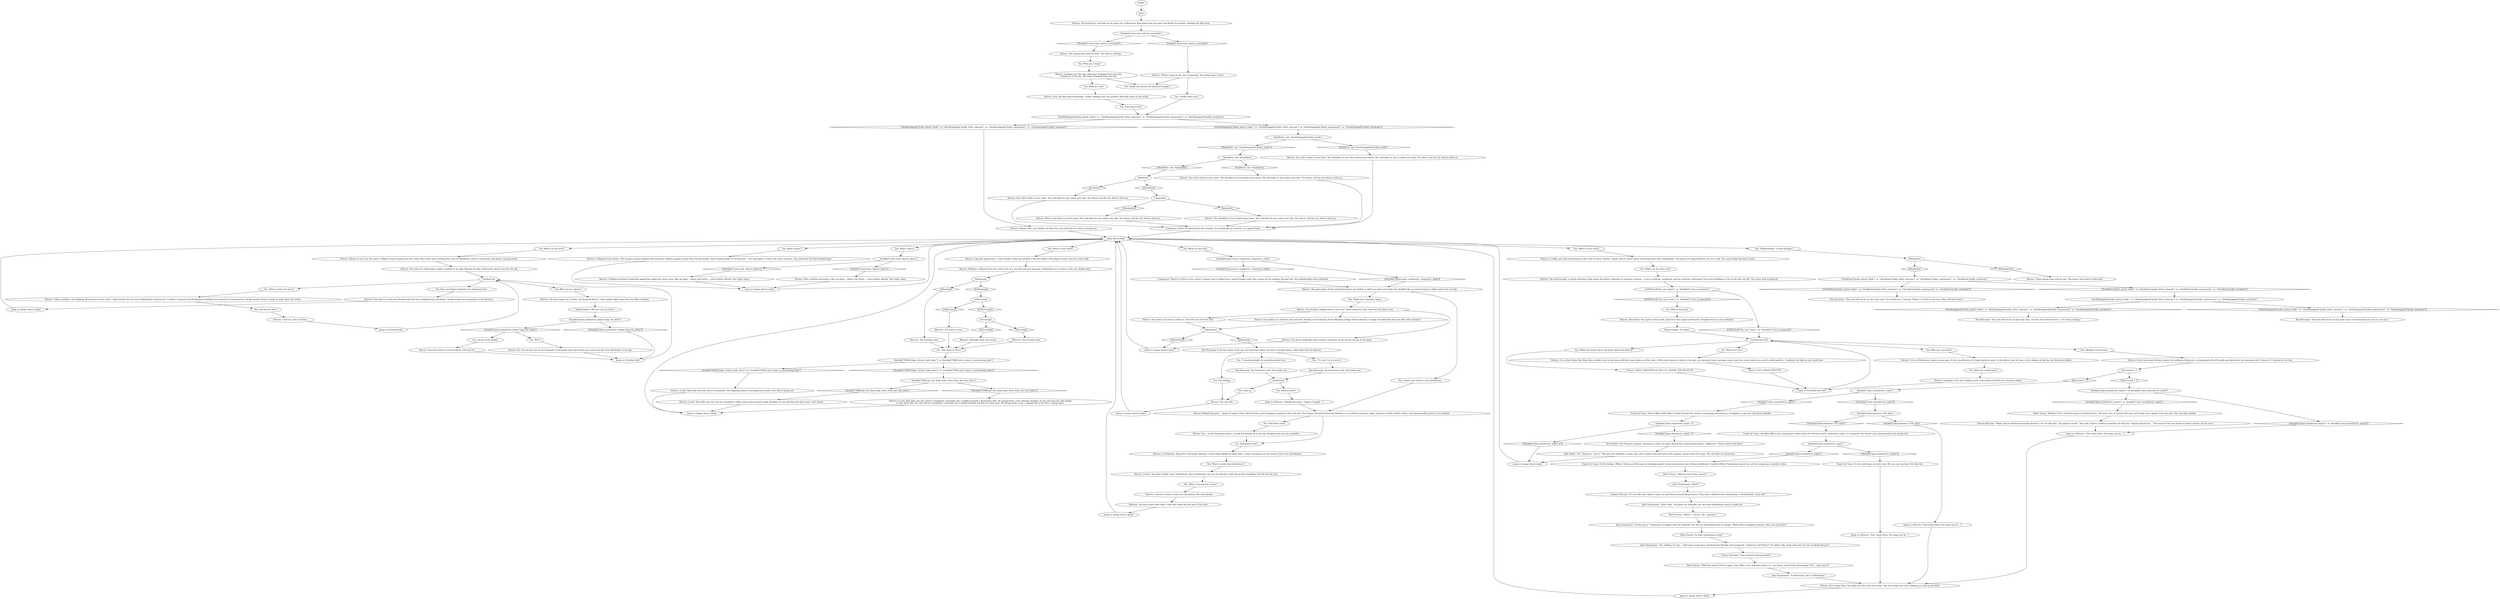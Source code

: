 # PLAZA ORB / rain shivers
# rain shivers
# ==================================================
digraph G {
	  0 [label="START"];
	  1 [label="input"];
	  2 [label="Shivers: Sheets of rain over the water. A flight of stairs leading into the ocean. Wave after wave washing the coast of Martinaise, with its motorboats and gently swaying reeds."];
	  3 [label="Shivers: The rain falls."];
	  4 [label="Shivers: A yard. Rain falls onto the roof of a woodshed. The lingering odour of decomposition mixes with that of damp soil."];
	  5 [label="Mack Torson: \"Wonder if Vic's found his long lost boyfriend yet.\" He looks over at Chester McLaine and breaks into a laugh at his own joke. The rain falls outside."];
	  6 [label="Variable[\"plaza.sense_rainshivers_composure_cloak\"]"];
	  7 [label="Variable[\"plaza.sense_rainshivers_composure_cloak\"]", shape=diamond];
	  8 [label="!(Variable[\"plaza.sense_rainshivers_composure_cloak\"])", shape=diamond];
	  9 [label="Jump to: [Shivers: \"Behind the gates -- heaps of supply...\"]"];
	  10 [label="Esprit de Corps: On the bridge, Officers Torson and McLaine are standing guard. Torson wears jeans and a fishnet wifebeater. Satellite-Officer Vicquemare passes by, and the young man remarks to him..."];
	  11 [label="Rhetoric: Midnight news and reruns."];
	  12 [label="Variable[\"plaza.rainshivers_esprit_2\"]"];
	  13 [label="Variable[\"plaza.rainshivers_esprit_2\"]", shape=diamond];
	  14 [label="!(Variable[\"plaza.rainshivers_esprit_2\"])", shape=diamond];
	  15 [label="You: What am I doing?"];
	  16 [label="Shivers: Looking up at the sky, cold water dripping from your hair.\nLooking up at the sky, cold water dripping from your hat."];
	  17 [label="You: What is beyond the Couron?"];
	  18 [label="Jump to: [Untitled hub]"];
	  19 [label="You: Will I?"];
	  20 [label="Esprit de Corps: It's the only home you have now. But you can't go back. Not like this."];
	  21 [label="IsAfternoon()"];
	  22 [label="IsAfternoon()", shape=diamond];
	  23 [label="!(IsAfternoon())", shape=diamond];
	  24 [label="Shivers: A traffic jam. Rain thrumming on the roofs of motor vehicles. Inside, drivers watch water streaming down their windshields. The statue of a king shudders, he too is cold. The canal bridge has been raised."];
	  25 [label="You: Who are you, ghosts?"];
	  26 [label="Shivers: No. You are just one of the hundreds of thousands who watch them rise across the bay from Martinaise every day."];
	  27 [label="Shivers: Two green snakeskin shoes stand at attention on the mosaic paving of the plaza."];
	  28 [label="Shivers: Standing in the rain, looking north, where Jamrock Rock City stretches inland."];
	  29 [label="Chester McLaine: \"That would be *irresponsible*.\""];
	  30 [label="IsKimHere()"];
	  31 [label="IsKimHere()", shape=diamond];
	  32 [label="!(IsKimHere())", shape=diamond];
	  33 [label="HasShirt()"];
	  34 [label="HasShirt()", shape=diamond];
	  35 [label="!(HasShirt())", shape=diamond];
	  36 [label="Variable[\"coast.snow_shivers_above\"]"];
	  37 [label="Variable[\"coast.snow_shivers_above\"]", shape=diamond];
	  38 [label="!(Variable[\"coast.snow_shivers_above\"])", shape=diamond];
	  39 [label="Nix Gottlieb: The Precinct surgeon, chewing on a piece of candy, throws her a questioning glance, walking by: \"Need a hand with that?\""];
	  41 [label="You: How does it feel?"];
	  42 [label="Shivers: The great gates of the industrial harbour are locked. A chill runs down your back. You shudder like an animal trying to shake water from its hide."];
	  43 [label="Rhetoric: You have never been there. They don't need the law east of the river."];
	  44 [label="Jump to: [Untitled hub]"];
	  45 [label="Jump to: [mega shivers hjub]"];
	  46 [label="Shivers: A yard. Rain falls onto the roof of a woodshed. Coal leaks into a puddle beneath a dead man's feet. He swings from a tree, bloated. Droplets of rain slip from his cold cheeks.\nA yard. Rain falls onto the roof of a woodshed. Coal leaks into a puddle beneath the feet of a dead man. He swings from a tree, a gaping hole in his bare, rotting chest. "];
	  47 [label="Variable[\"plaza.rainshivers_esprit\"]  or  Variable[\"coast.snowshivers_esprit\"]"];
	  48 [label="Variable[\"plaza.rainshivers_esprit\"]  or  Variable[\"coast.snowshivers_esprit\"]", shape=diamond];
	  49 [label="!(Variable[\"plaza.rainshivers_esprit\"]  or  Variable[\"coast.snowshivers_esprit\"])", shape=diamond];
	  50 [label="Chester McLaine: \"Mack, they're *hetero-sexual life partners*. It's not like that,\" his partner smirks. \"But yeah. There's trouble in paradise for that duo, Tequila Sunset has...\" The sound of the rain grows so loud it drowns out his voice."];
	  51 [label="Shivers: Your hair sticks to your forehead, cold and wet."];
	  52 [label="You: And closer to here?"];
	  53 [label="You: \"It's cool. I'm in control.\""];
	  54 [label="You: Look up."];
	  55 [label="Jump to: [mega shivers hjub]"];
	  56 [label="Shivers: To be in Martinaise, where no one goes. At the run-off point of a long-forgotten canal, in the whitest part of town. In the shadow of the day the Revolution failed."];
	  57 [label="Shivers: In the rain-swept distance above the rooftops of Jamrock, a re-purposed silk mill stands perched above the motorway exit. Precinct 41 hunches in the rain."];
	  58 [label="Jean Vicquemare: \"No, nothing. It's just... Judit went to his place and found the Monday mail unopened. I think he's still *there*. You didn't, like, drink with him over the weekend did you?\""];
	  59 [label="Mack Torson: \"With that animal? Never again, man. What, is he still down there, in... you know, south of the interchange? The... what was it?\""];
	  60 [label="Shivers: Your shirt sticks to your chest. The shoulders of your disco blazer grow heavy. The cold finds its way in under your skin. You shiver, and the city shivers with you."];
	  61 [label="You: What's in the south?"];
	  62 [label="You: Say nothing."];
	  63 [label="Shivers: Hallways collapsed from the mortar hits of a war that was lost long ago. Clotheslines go to waste in the rain. Radios play."];
	  64 [label="Shivers: More coalition aerostatics. Way up there -- where rain forms -- rotors flutter silently. Your sight clears."];
	  65 [label="Esprit de Corps: Patrol Officer Judit Minot stands beneath the awning overhanging the entrance, struggling to open her big black umbrella."];
	  66 [label="Shivers: You shudder, looking down at your feet. Dirty rainwater runs veins into the plaza snow."];
	  67 [label="Shivers: A silvery curtain of rain over the houses. The class divide."];
	  68 [label="Shivers: Urban coastline, rain dripping off eternite-covered roofs. Cinder blocks left over from half-finished construction. A defunct research and development building once seized by revolutionaries. An old wooden church stands on stilts above the water."];
	  69 [label="Shivers: The skyscrapers of La Delta, the financial district. Faint golden light seeps from the office windows."];
	  70 [label="IsKimHere()"];
	  71 [label="IsKimHere()", shape=diamond];
	  72 [label="!(IsKimHere())", shape=diamond];
	  73 [label="Kim Kitsuragi: From the corner of his eye, the lieutenant gives your feet a worried glance. Rain drips from his glasses."];
	  74 [label="You: What am I doing here?"];
	  75 [label="You: Shudder, look further..."];
	  76 [label="Rhetoric: The evening news."];
	  77 [label="Jump to: [Shivers: \"Your vision blurs. You wipe your fa...\"]"];
	  78 [label="Shivers: Humid. Your coat shields you from the rain while the city shivers around you."];
	  79 [label="Jump to: [mega shivers hjub]"];
	  80 [label="Kim Kitsuragi: The lieutenant nods, then looks east."];
	  81 [label="You: Where do I live?"];
	  82 [label="Rhetoric: The morning news."];
	  83 [label="HasShirt()  and  CheckEquipped(\"jacket_suede\")"];
	  84 [label="HasShirt()  and  CheckEquipped(\"jacket_suede\")", shape=diamond];
	  85 [label="!(HasShirt()  and  CheckEquipped(\"jacket_suede\"))", shape=diamond];
	  86 [label="You: What is in the west?"];
	  87 [label="You: Clench your teeth to stop shuddering."];
	  88 [label="You: And beyond that?"];
	  89 [label="Kim Kitsuragi: The lieutenant nods, then looks east."];
	  90 [label="Untitled hub"];
	  91 [label="Untitled hub (02)"];
	  92 [label="Shivers: Coalition aerostatics hang like apparitions under the cloud cover. Way up there -- where rain forms -- rotors flutter silently. Your sight clears."];
	  93 [label="CheckEquipped(\"jacket_patrol_cloak\")  or  CheckEquipped(\"jacket_fritte_raincoat\")  or  CheckEquipped(\"jacket_nansencoat\")  or  CheckEquipped(\"jacket_navalcoat\")"];
	  94 [label="CheckEquipped(\"jacket_patrol_cloak\")  or  CheckEquipped(\"jacket_fritte_raincoat\")  or  CheckEquipped(\"jacket_nansencoat\")  or  CheckEquipped(\"jacket_navalcoat\")", shape=diamond];
	  95 [label="!(CheckEquipped(\"jacket_patrol_cloak\")  or  CheckEquipped(\"jacket_fritte_raincoat\")  or  CheckEquipped(\"jacket_nansencoat\")  or  CheckEquipped(\"jacket_navalcoat\"))", shape=diamond];
	  96 [label="Judit Minot: \"No. Thank you. I got it.\" She gets the umbrella to open, and, with a quick smile and nod to the surgeon, sprints down the steps. The rain falls all around her..."];
	  97 [label="You: And before that?"];
	  98 [label="Shivers: Capeside apartments -- tower blocks crowd one another, 4.46 mm bullets still lodged in their war-torn stone walls."];
	  99 [label="Shivers: You realize you have no shoes on. Your feet are red with cold."];
	  100 [label="You: What is there?"];
	  101 [label="Jean Vicquemare: \"Huh? Yeah.\" He opens his umbrella, but the wind immediately turns it inside out."];
	  102 [label="Mack Torson: \"Hetero -- sexual. Life -- partners.\""];
	  103 [label="Variable[\"plaza.kineema_57th_hub\"]"];
	  104 [label="Variable[\"plaza.kineema_57th_hub\"]", shape=diamond];
	  105 [label="!(Variable[\"plaza.kineema_57th_hub\"])", shape=diamond];
	  106 [label="Shivers: Your shirt sticks to your chest. The shoulders of your jacket grow heavy. The cold finds its way under your skin. You shiver, and the city shivers with you."];
	  107 [label="Shivers: A yard. Rain falls onto the roof of a woodshed. Filthy water pools around a body. Droplets of rain slip from the dead man's cold cheeks."];
	  108 [label="Jump to: [Shivers: \"Your vision blurs. You wipe your fa...\"]"];
	  109 [label="You: What's below?"];
	  110 [label="You: Run your fingers through your dampened hair."];
	  111 [label="You: Let go of the feeling."];
	  112 [label="Jump to: [Untitled hub (02)]"];
	  113 [label="Esprit de Corps: Satellite-Officer Jean Vicquemare rushes down the Precinct stairs, umbrella in hand. It's unopened. He doesn't seem pleased about the spring rain."];
	  114 [label="Variable[\"plaza.rainshivers_esprit\"]"];
	  115 [label="Variable[\"plaza.rainshivers_esprit\"]", shape=diamond];
	  116 [label="!(Variable[\"plaza.rainshivers_esprit\"])", shape=diamond];
	  117 [label="Jean Vicquemare: \"What?\""];
	  118 [label="Shivers: Your shirt sticks to your chest. The cold finds its way under your skin. You shiver, and the city shivers with you."];
	  119 [label="You: What's in the north?"];
	  120 [label="Composure: There's a Frittte on the corner. A plastic coat is folded into a small triangle under the counter by the window. Beyond that, the strikebreakers have gathered."];
	  121 [label="Shivers: These spring thaw will not last. The winter will return to Revachol."];
	  122 [label="You: What is down the shore?"];
	  123 [label="Shivers: YOU CANNOT RETURN."];
	  124 [label="You: Where the hood, where the hood, where the hood at?"];
	  125 [label="Shivers: HAVE A BROTHER IN THE CUT. WHERE THE WOOD AT?"];
	  126 [label="Jean Vicquemare: \"In Martinaise. He's in Martinaise.\""];
	  127 [label="HasJacket()"];
	  128 [label="HasJacket()", shape=diamond];
	  129 [label="!(HasJacket())", shape=diamond];
	  130 [label="Shivers: Winter's grip on the city is loosening. The spring thaw is here."];
	  131 [label="You: Finally. What now?"];
	  132 [label="Shivers: Grey sky like great battleships, clouds colliding with one another. Rain falls down on the world."];
	  133 [label="You: Shake your shoulders again."];
	  134 [label="Shivers: Collapsed storm drains. Old sewage systems flooded with rainwater. Hidden weapon caches from the Revolution. Doors leading down to Le Royaume -- the catacombs to which, for three centuries, they delivered the blue-blooded dead."];
	  135 [label="Untitled hub"];
	  136 [label="Jean Vicquemare: \"Funny apery.\" Vicquemare struggles with his umbrella, the ribs are protruding from its canopy. \"Male-centric workplace humour. Have you seen him?\""];
	  137 [label="Kim Kitsuragi: \"This rain will not let up any time soon. You should get a raincoat. There's a Frittte to the east. They sell them there.\""];
	  138 [label="Kim Kitsuragi: \"This rain will not let up any time soon. At least we're dressed for it -- let's keep moving.\""];
	  139 [label="HasShirt()  and  HasJacket()"];
	  140 [label="HasShirt()  and  HasJacket()", shape=diamond];
	  141 [label="!(HasShirt()  and  HasJacket())", shape=diamond];
	  142 [label="Shivers: The shoulders of your jacket grow heavy. The cold finds its way under your skin. You shiver, and the city shivers with you."];
	  143 [label="Shivers: Water runs down your bare chest. The cold finds its way under your skin. You shiver, and the city shivers with you."];
	  144 [label="DayCount() < 3"];
	  145 [label="DayCount() < 3", shape=diamond];
	  146 [label="!(DayCount() < 3)", shape=diamond];
	  147 [label="You: What do I see?"];
	  148 [label="Composure: You're not dressed for this weather. You should get an overcoat, or a patrol cloak."];
	  149 [label="Inland Empire: Will you ever go there?"];
	  150 [label="Shivers: Revachol is the capital of the world. Jamrock is the capital of Revachol. Droplets form on your eyelashes."];
	  151 [label="You: \"I should probably do something about this.\""];
	  152 [label="Jump to: [mega shivers hjub]"];
	  153 [label="You: Shake the shivers off. [Discard thought.]"];
	  154 [label="Shivers: Behind the gates -- heaps of supply crates. Red and blue metal shipping containers slick with rain. The Greater Revachol Industrial Harbour is an artificial mountain range. Immense wealth resides within, and immeasurable poverty in its shadow."];
	  155 [label="Shivers: Coal City, end of all lines."];
	  156 [label="You: Why am I not there?"];
	  157 [label="Shivers: On a street there that flows like a muddy river in the snow, with fire traps rising on either side. A film rental opens its doors to the rain, an armoured motor carriage rushes past the corner where you used to walk together... Suddenly, the hair on your back rises."];
	  158 [label="Shivers: The ruins of a half-sunken seafort crumble on an inlet. Beyond the Bay of Revachol, ghosts rise into the sky."];
	  159 [label="Jump to: [mega shivers hjub]"];
	  160 [label="You: What's above?"];
	  161 [label="You: \"Motherfucker.\" [Finish thought.]"];
	  162 [label="Shivers: Your hair is an oily mess flecked with ash from neighbouring coal plants. Smoke stacks rise somewhere in the distance."];
	  163 [label="Mack Torson: \"Where's your homo, homey?\""];
	  164 [label="Jump to: [mega shivers hjub]"];
	  165 [label="Kim Kitsuragi: \"This rain will not let up any time soon. I'd recommend you put on your coat.\""];
	  166 [label="Rhetoric: The news at noon."];
	  167 [label="Variable[\"TASK.get_the_dead_body_down_from_the_tree_done\"]"];
	  168 [label="Variable[\"TASK.get_the_dead_body_down_from_the_tree_done\"]", shape=diamond];
	  169 [label="!(Variable[\"TASK.get_the_dead_body_down_from_the_tree_done\"])", shape=diamond];
	  170 [label="Shivers: All around you, rain falls on the great city of Revachol. Rain drips from the eaves and floods the gutters, washing the filth away."];
	  171 [label="mega shivers hjub"];
	  172 [label="Shivers: Couron, the lower middle class. Distributary after distributary cuts the city blocks in half. Seven-story buildings trail off into the rain."];
	  173 [label="You: What's on the other side?"];
	  174 [label="Shivers: The road ascends; a raised motorway loops above the ghetto. Beneath its concrete columns -- a sea of rooftops, woodwork, and tar stretches northward. Four-story buildings as far as the rain can fall. The snows melt in Jamrock."];
	  175 [label="Variable[\"plaza.rainshivers_inland_longs_for_delta\"]"];
	  176 [label="Variable[\"plaza.rainshivers_inland_longs_for_delta\"]", shape=diamond];
	  177 [label="!(Variable[\"plaza.rainshivers_inland_longs_for_delta\"])", shape=diamond];
	  178 [label="Chester McLaine: \"It's not like that. They're what you call *hetero-sexual life partners*. They have a battle-tested relationship. A 'bröderbund', if you will.\""];
	  179 [label="Mack Torson: \"Is there something wrong?\""];
	  180 [label="Jump to: [Shivers: \"Your vision blurs. You wipe your fa...\"]"];
	  181 [label="CheckItem(\"jacket_patrol_cloak\")  or  CheckItem(\"jacket_fritte_raincoat\")  or  CheckItem(\"jacket_nansencoat\")  or  CheckItem(\"jacket_navalcoat\")"];
	  182 [label="CheckItem(\"jacket_patrol_cloak\")  or  CheckItem(\"jacket_fritte_raincoat\")  or  CheckItem(\"jacket_nansencoat\")  or  CheckItem(\"jacket_navalcoat\")", shape=diamond];
	  183 [label="!(CheckItem(\"jacket_patrol_cloak\")  or  CheckItem(\"jacket_fritte_raincoat\")  or  CheckItem(\"jacket_nansencoat\")  or  CheckItem(\"jacket_navalcoat\"))", shape=diamond];
	  184 [label="CheckEquipped(\"jacket_patrol_cloak\")  or  CheckEquipped(\"jacket_fritte_raincoat\")  or  CheckEquipped(\"jacket_nansencoat\")  or  CheckEquipped(\"jacket_navalcoat\")"];
	  185 [label="CheckEquipped(\"jacket_patrol_cloak\")  or  CheckEquipped(\"jacket_fritte_raincoat\")  or  CheckEquipped(\"jacket_nansencoat\")  or  CheckEquipped(\"jacket_navalcoat\")", shape=diamond];
	  186 [label="!(CheckEquipped(\"jacket_patrol_cloak\")  or  CheckEquipped(\"jacket_fritte_raincoat\")  or  CheckEquipped(\"jacket_nansencoat\")  or  CheckEquipped(\"jacket_navalcoat\"))", shape=diamond];
	  187 [label="IsTHCFixed(\"the_way_home\")  or  Variable[\"tc.live_in_jamrock\"]"];
	  188 [label="IsTHCFixed(\"the_way_home\")  or  Variable[\"tc.live_in_jamrock\"]", shape=diamond];
	  189 [label="!(IsTHCFixed(\"the_way_home\")  or  Variable[\"tc.live_in_jamrock\"])", shape=diamond];
	  190 [label="You: What's in the east?"];
	  191 [label="Shivers: La Drisienne, King Dris's Passenger Harbour. Cruise ships flanked by dock arms. Cranes watching over the mouth of the river distributary."];
	  192 [label="You: What is across the distributary?"];
	  193 [label="Shivers: Your vision blurs. You wipe your face with your hand. The rain stings your eyes, making you look up and blink."];
	  194 [label="IsEvening()"];
	  195 [label="IsEvening()", shape=diamond];
	  196 [label="!(IsEvening())", shape=diamond];
	  197 [label="Variable[\"coast.snow_shivers_activated\"]"];
	  198 [label="Variable[\"coast.snow_shivers_activated\"]", shape=diamond];
	  199 [label="!(Variable[\"coast.snow_shivers_activated\"])", shape=diamond];
	  200 [label="Variable[\"TASK.fridge_victims_body_done\"]  or  Variable[\"TASK.send_corpse_to_processing_done\"]"];
	  201 [label="Variable[\"TASK.fridge_victims_body_done\"]  or  Variable[\"TASK.send_corpse_to_processing_done\"]", shape=diamond];
	  202 [label="!(Variable[\"TASK.fridge_victims_body_done\"]  or  Variable[\"TASK.send_corpse_to_processing_done\"])", shape=diamond];
	  203 [label="Variable[\"coast.snowshivers_esprit\"]"];
	  204 [label="Variable[\"coast.snowshivers_esprit\"]", shape=diamond];
	  205 [label="!(Variable[\"coast.snowshivers_esprit\"])", shape=diamond];
	  206 [label="Jump to: [mega shivers hjub]"];
	  207 [label="Shivers: The spring thaw must be here. The snow is melting..."];
	  208 [label="Jump to: [mega shivers hjub]"];
	  209 [label="You: And beyond that?"];
	  210 [label="Shivers: You -- on the Martinaise plaza. A small dot looking up at the sky. Droplets form on your eyelashes."];
	  211 [label="You: What is Jamrock?"];
	  212 [label="Inland Empire: It's home."];
	  213 [label="Shivers: You realize you still have only one shoe. Nearby, on the balcony of the Whirling-in-Rags hostel-cafeteria, a single crocodile-skin shoe now fills with rainwater."];
	  214 [label="IsMorning()"];
	  215 [label="IsMorning()", shape=diamond];
	  216 [label="!(IsMorning())", shape=diamond];
	  0 -> 1
	  1 -> 170
	  2 -> 158
	  3 -> 152
	  4 -> 79
	  5 -> 50
	  6 -> 8
	  6 -> 7
	  7 -> 120
	  8 -> 42
	  9 -> 154
	  10 -> 163
	  11 -> 52
	  12 -> 13
	  12 -> 14
	  13 -> 39
	  14 -> 206
	  15 -> 16
	  16 -> 153
	  16 -> 147
	  17 -> 67
	  18 -> 135
	  19 -> 26
	  20 -> 180
	  21 -> 22
	  21 -> 23
	  22 -> 166
	  23 -> 194
	  24 -> 173
	  25 -> 69
	  26 -> 18
	  27 -> 208
	  28 -> 112
	  29 -> 59
	  30 -> 32
	  30 -> 31
	  31 -> 181
	  32 -> 121
	  33 -> 34
	  33 -> 35
	  34 -> 118
	  35 -> 127
	  36 -> 37
	  36 -> 38
	  37 -> 64
	  38 -> 92
	  39 -> 96
	  41 -> 184
	  42 -> 133
	  42 -> 87
	  43 -> 159
	  44 -> 135
	  45 -> 171
	  46 -> 79
	  47 -> 48
	  47 -> 49
	  48 -> 5
	  49 -> 108
	  50 -> 108
	  51 -> 18
	  52 -> 200
	  53 -> 89
	  54 -> 3
	  55 -> 171
	  56 -> 74
	  57 -> 144
	  58 -> 29
	  59 -> 126
	  60 -> 148
	  61 -> 24
	  62 -> 3
	  63 -> 214
	  64 -> 55
	  65 -> 12
	  66 -> 99
	  66 -> 27
	  66 -> 213
	  67 -> 43
	  68 -> 88
	  69 -> 149
	  70 -> 72
	  70 -> 71
	  71 -> 73
	  72 -> 208
	  73 -> 53
	  73 -> 62
	  73 -> 151
	  74 -> 28
	  75 -> 57
	  76 -> 52
	  77 -> 193
	  78 -> 171
	  79 -> 171
	  80 -> 90
	  81 -> 157
	  82 -> 52
	  83 -> 84
	  83 -> 85
	  84 -> 60
	  85 -> 139
	  86 -> 2
	  87 -> 154
	  88 -> 155
	  89 -> 90
	  90 -> 100
	  90 -> 54
	  91 -> 81
	  91 -> 156
	  91 -> 75
	  91 -> 124
	  92 -> 55
	  93 -> 94
	  93 -> 95
	  94 -> 138
	  95 -> 165
	  96 -> 206
	  97 -> 210
	  98 -> 63
	  99 -> 70
	  100 -> 9
	  101 -> 102
	  102 -> 136
	  103 -> 104
	  103 -> 105
	  104 -> 77
	  105 -> 113
	  106 -> 148
	  107 -> 79
	  108 -> 193
	  109 -> 134
	  110 -> 162
	  111 -> 51
	  112 -> 91
	  113 -> 114
	  114 -> 115
	  114 -> 116
	  115 -> 10
	  116 -> 20
	  117 -> 178
	  118 -> 148
	  119 -> 98
	  120 -> 42
	  122 -> 68
	  123 -> 112
	  124 -> 125
	  125 -> 112
	  126 -> 193
	  127 -> 128
	  127 -> 129
	  128 -> 142
	  129 -> 143
	  130 -> 153
	  130 -> 131
	  131 -> 184
	  132 -> 41
	  133 -> 66
	  134 -> 55
	  135 -> 25
	  135 -> 122
	  135 -> 110
	  136 -> 179
	  139 -> 140
	  139 -> 141
	  140 -> 106
	  141 -> 33
	  142 -> 148
	  143 -> 148
	  144 -> 145
	  144 -> 146
	  145 -> 203
	  146 -> 47
	  147 -> 132
	  148 -> 171
	  149 -> 175
	  150 -> 212
	  151 -> 80
	  152 -> 171
	  154 -> 209
	  154 -> 97
	  155 -> 44
	  156 -> 56
	  157 -> 123
	  158 -> 135
	  159 -> 171
	  160 -> 36
	  161 -> 30
	  162 -> 45
	  163 -> 117
	  164 -> 171
	  166 -> 52
	  167 -> 168
	  167 -> 169
	  168 -> 107
	  169 -> 46
	  170 -> 197
	  171 -> 160
	  171 -> 161
	  171 -> 109
	  171 -> 86
	  171 -> 119
	  171 -> 61
	  171 -> 190
	  172 -> 17
	  173 -> 174
	  174 -> 187
	  175 -> 176
	  175 -> 177
	  176 -> 19
	  176 -> 111
	  177 -> 18
	  178 -> 101
	  179 -> 58
	  180 -> 193
	  181 -> 182
	  181 -> 183
	  182 -> 93
	  183 -> 137
	  184 -> 185
	  184 -> 186
	  185 -> 78
	  186 -> 83
	  187 -> 188
	  187 -> 189
	  188 -> 91
	  189 -> 211
	  190 -> 6
	  191 -> 192
	  192 -> 172
	  193 -> 164
	  194 -> 195
	  194 -> 196
	  195 -> 76
	  196 -> 11
	  197 -> 198
	  197 -> 199
	  198 -> 130
	  199 -> 207
	  200 -> 201
	  200 -> 202
	  201 -> 4
	  202 -> 167
	  203 -> 204
	  203 -> 205
	  204 -> 65
	  205 -> 103
	  206 -> 171
	  207 -> 15
	  208 -> 171
	  209 -> 191
	  210 -> 209
	  211 -> 150
	  212 -> 91
	  213 -> 70
	  214 -> 216
	  214 -> 215
	  215 -> 82
	  216 -> 21
}

